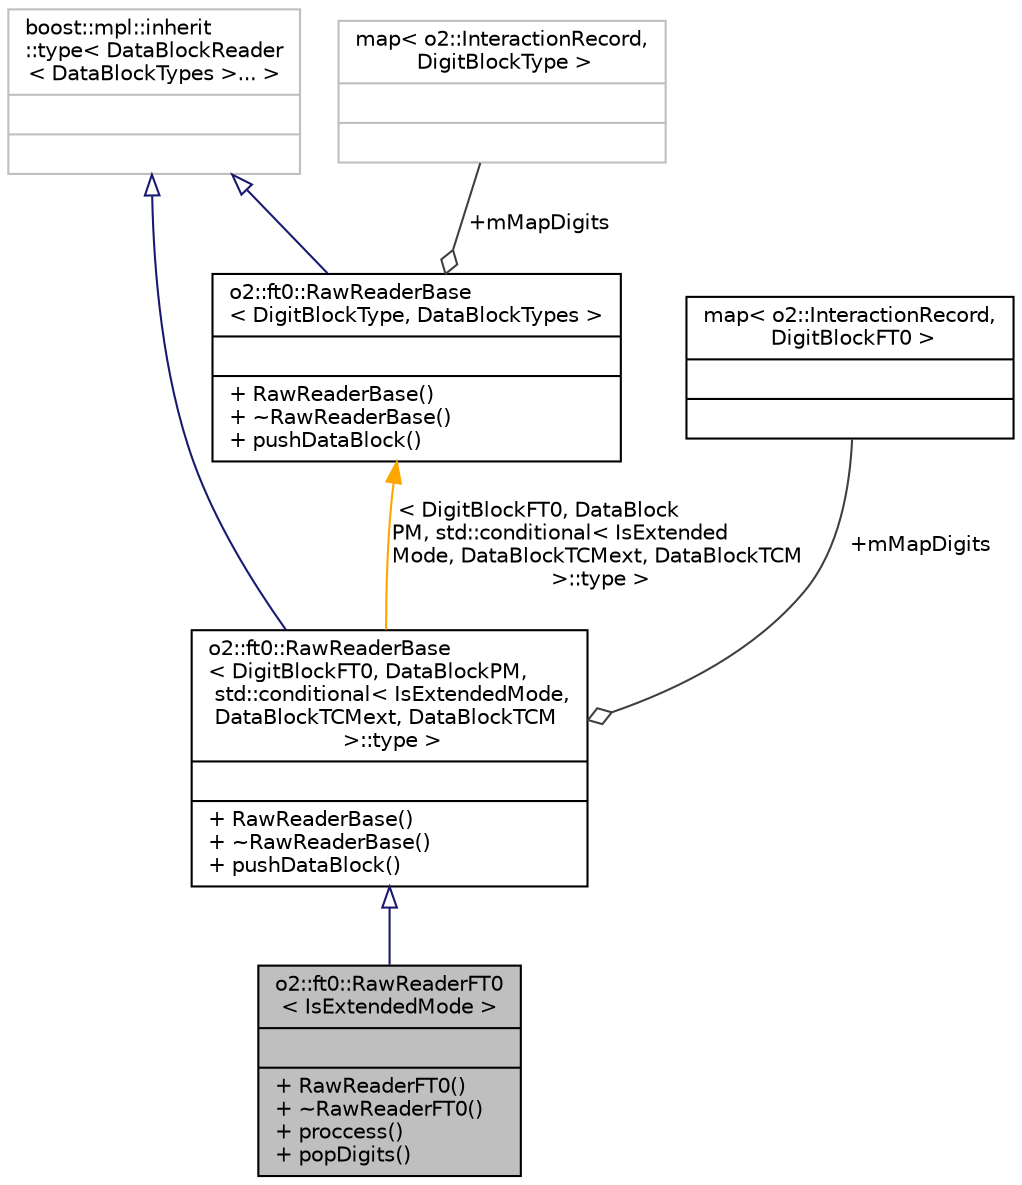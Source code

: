 digraph "o2::ft0::RawReaderFT0&lt; IsExtendedMode &gt;"
{
 // INTERACTIVE_SVG=YES
  bgcolor="transparent";
  edge [fontname="Helvetica",fontsize="10",labelfontname="Helvetica",labelfontsize="10"];
  node [fontname="Helvetica",fontsize="10",shape=record];
  Node4 [label="{o2::ft0::RawReaderFT0\l\< IsExtendedMode \>\n||+ RawReaderFT0()\l+ ~RawReaderFT0()\l+ proccess()\l+ popDigits()\l}",height=0.2,width=0.4,color="black", fillcolor="grey75", style="filled", fontcolor="black"];
  Node5 -> Node4 [dir="back",color="midnightblue",fontsize="10",style="solid",arrowtail="onormal",fontname="Helvetica"];
  Node5 [label="{o2::ft0::RawReaderBase\l\< DigitBlockFT0, DataBlockPM,\l std::conditional\< IsExtendedMode,\l DataBlockTCMext, DataBlockTCM\l \>::type \>\n||+ RawReaderBase()\l+ ~RawReaderBase()\l+ pushDataBlock()\l}",height=0.2,width=0.4,color="black",URL="$d0/db1/classo2_1_1ft0_1_1RawReaderBase.html"];
  Node6 -> Node5 [dir="back",color="midnightblue",fontsize="10",style="solid",arrowtail="onormal",fontname="Helvetica"];
  Node6 [label="{boost::mpl::inherit\l::type\< DataBlockReader\l\< DataBlockTypes \>... \>\n||}",height=0.2,width=0.4,color="grey75"];
  Node7 -> Node5 [color="grey25",fontsize="10",style="solid",label=" +mMapDigits" ,arrowhead="odiamond",fontname="Helvetica"];
  Node7 [label="{map\< o2::InteractionRecord,\l DigitBlockFT0 \>\n||}",height=0.2,width=0.4,color="black",URL="$d6/d23/classstd_1_1map_3_01o2_1_1InteractionRecord_00_01DigitBlockFT0_01_4.html"];
  Node8 -> Node5 [dir="back",color="orange",fontsize="10",style="solid",label=" \< DigitBlockFT0, DataBlock\lPM, std::conditional\< IsExtended\lMode, DataBlockTCMext, DataBlockTCM\l \>::type \>" ,fontname="Helvetica"];
  Node8 [label="{o2::ft0::RawReaderBase\l\< DigitBlockType, DataBlockTypes \>\n||+ RawReaderBase()\l+ ~RawReaderBase()\l+ pushDataBlock()\l}",height=0.2,width=0.4,color="black",URL="$d0/db1/classo2_1_1ft0_1_1RawReaderBase.html"];
  Node6 -> Node8 [dir="back",color="midnightblue",fontsize="10",style="solid",arrowtail="onormal",fontname="Helvetica"];
  Node9 -> Node8 [color="grey25",fontsize="10",style="solid",label=" +mMapDigits" ,arrowhead="odiamond",fontname="Helvetica"];
  Node9 [label="{map\< o2::InteractionRecord,\l DigitBlockType \>\n||}",height=0.2,width=0.4,color="grey75"];
}
